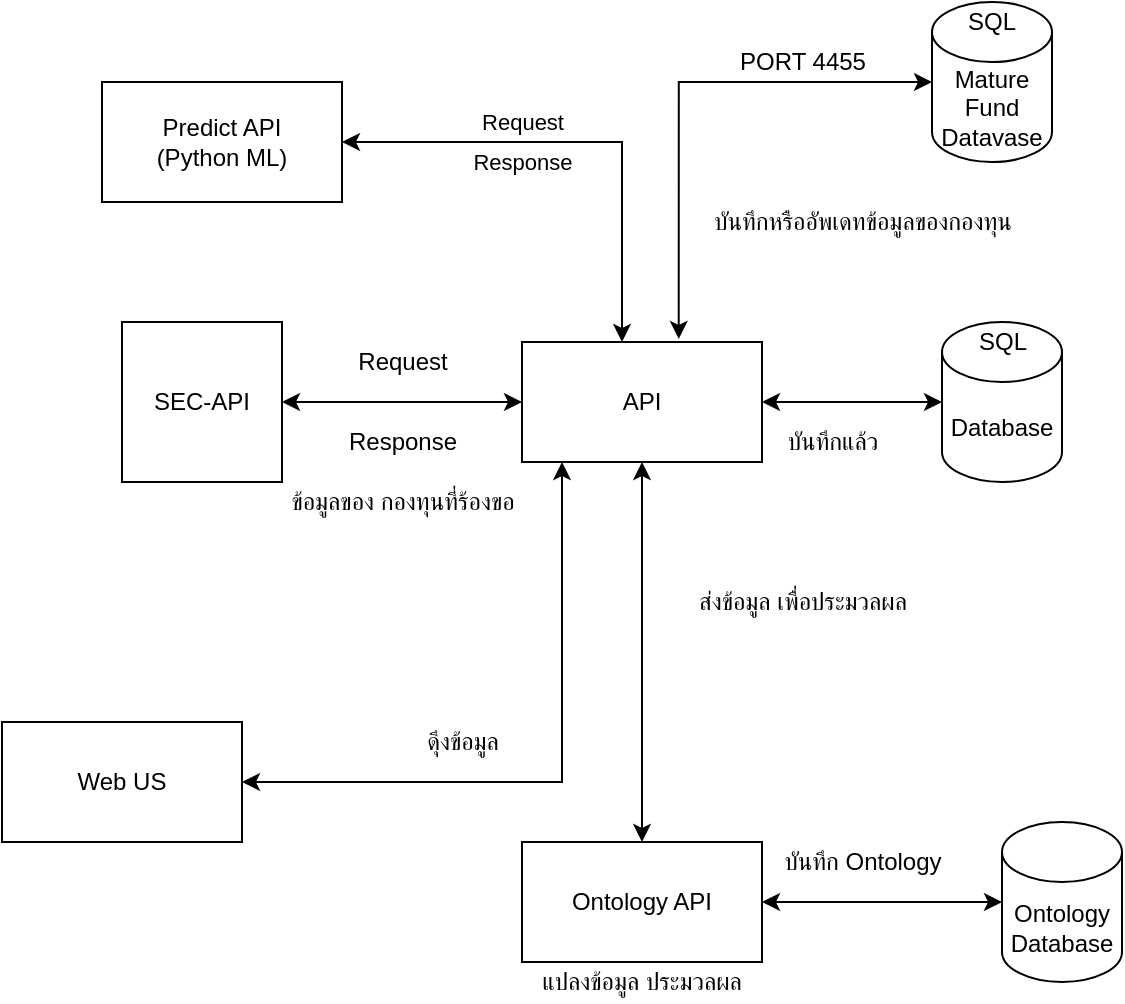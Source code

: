 <mxfile version="14.2.4" type="embed">
    <diagram id="gRBI3I0pX8M-mybBj-Ol" name="Architect">
        <mxGraphModel dx="1236" dy="941" grid="1" gridSize="10" guides="1" tooltips="1" connect="1" arrows="1" fold="1" page="1" pageScale="1" pageWidth="827" pageHeight="1169" math="0" shadow="0">
            <root>
                <mxCell id="0"/>
                <mxCell id="1" parent="0"/>
                <mxCell id="LfQHeROU4mgIVNuJvFk8-1" value="Database" style="shape=cylinder3;whiteSpace=wrap;html=1;boundedLbl=1;backgroundOutline=1;size=15;" parent="1" vertex="1">
                    <mxGeometry x="580" y="240" width="60" height="80" as="geometry"/>
                </mxCell>
                <mxCell id="LfQHeROU4mgIVNuJvFk8-3" value="SEC-API" style="whiteSpace=wrap;html=1;aspect=fixed;" parent="1" vertex="1">
                    <mxGeometry x="170" y="240" width="80" height="80" as="geometry"/>
                </mxCell>
                <mxCell id="LfQHeROU4mgIVNuJvFk8-5" style="edgeStyle=orthogonalEdgeStyle;rounded=0;orthogonalLoop=1;jettySize=auto;html=1;startArrow=classic;startFill=1;" parent="1" source="LfQHeROU4mgIVNuJvFk8-4" target="LfQHeROU4mgIVNuJvFk8-1" edge="1">
                    <mxGeometry relative="1" as="geometry"/>
                </mxCell>
                <mxCell id="LfQHeROU4mgIVNuJvFk8-6" style="edgeStyle=orthogonalEdgeStyle;rounded=0;orthogonalLoop=1;jettySize=auto;html=1;startArrow=classic;startFill=1;" parent="1" source="LfQHeROU4mgIVNuJvFk8-4" target="LfQHeROU4mgIVNuJvFk8-3" edge="1">
                    <mxGeometry relative="1" as="geometry"/>
                </mxCell>
                <mxCell id="3" value="Request" style="edgeStyle=orthogonalEdgeStyle;rounded=0;orthogonalLoop=1;jettySize=auto;html=1;entryX=1;entryY=0.5;entryDx=0;entryDy=0;startArrow=classic;startFill=1;" edge="1" parent="1" source="LfQHeROU4mgIVNuJvFk8-4" target="2">
                    <mxGeometry x="0.25" y="-10" relative="1" as="geometry">
                        <Array as="points">
                            <mxPoint x="420" y="150"/>
                        </Array>
                        <mxPoint as="offset"/>
                    </mxGeometry>
                </mxCell>
                <mxCell id="4" value="Response" style="edgeLabel;html=1;align=center;verticalAlign=middle;resizable=0;points=[];" vertex="1" connectable="0" parent="3">
                    <mxGeometry x="0.064" relative="1" as="geometry">
                        <mxPoint x="-22.5" y="10" as="offset"/>
                    </mxGeometry>
                </mxCell>
                <mxCell id="LfQHeROU4mgIVNuJvFk8-4" value="API" style="rounded=0;whiteSpace=wrap;html=1;" parent="1" vertex="1">
                    <mxGeometry x="370" y="250" width="120" height="60" as="geometry"/>
                </mxCell>
                <mxCell id="LfQHeROU4mgIVNuJvFk8-7" value="Request" style="text;html=1;align=center;verticalAlign=middle;resizable=0;points=[];autosize=1;" parent="1" vertex="1">
                    <mxGeometry x="280" y="250" width="60" height="20" as="geometry"/>
                </mxCell>
                <mxCell id="LfQHeROU4mgIVNuJvFk8-8" value="Response" style="text;html=1;align=center;verticalAlign=middle;resizable=0;points=[];autosize=1;" parent="1" vertex="1">
                    <mxGeometry x="275" y="290" width="70" height="20" as="geometry"/>
                </mxCell>
                <mxCell id="LfQHeROU4mgIVNuJvFk8-9" value="ข้อมูลของ กองทุนที่ร้องขอ" style="text;html=1;align=center;verticalAlign=middle;resizable=0;points=[];autosize=1;" parent="1" vertex="1">
                    <mxGeometry x="235" y="320" width="150" height="20" as="geometry"/>
                </mxCell>
                <mxCell id="LfQHeROU4mgIVNuJvFk8-10" value="บันทึกหรืออัพเดทข้อมูลของกองทุน" style="text;html=1;align=center;verticalAlign=middle;resizable=0;points=[];autosize=1;" parent="1" vertex="1">
                    <mxGeometry x="445" y="180" width="190" height="20" as="geometry"/>
                </mxCell>
                <mxCell id="LfQHeROU4mgIVNuJvFk8-11" value="บันทึกแล้ว" style="text;html=1;align=center;verticalAlign=middle;resizable=0;points=[];autosize=1;" parent="1" vertex="1">
                    <mxGeometry x="490" y="290" width="70" height="20" as="geometry"/>
                </mxCell>
                <mxCell id="LfQHeROU4mgIVNuJvFk8-13" style="edgeStyle=orthogonalEdgeStyle;rounded=0;orthogonalLoop=1;jettySize=auto;html=1;startArrow=classic;startFill=1;exitX=1;exitY=0.5;exitDx=0;exitDy=0;" parent="1" target="LfQHeROU4mgIVNuJvFk8-4" edge="1" source="LfQHeROU4mgIVNuJvFk8-12">
                    <mxGeometry relative="1" as="geometry">
                        <mxPoint x="230" y="470" as="sourcePoint"/>
                        <Array as="points">
                            <mxPoint x="390" y="470"/>
                        </Array>
                    </mxGeometry>
                </mxCell>
                <mxCell id="LfQHeROU4mgIVNuJvFk8-12" value="Web US" style="rounded=0;whiteSpace=wrap;html=1;" parent="1" vertex="1">
                    <mxGeometry x="110" y="440" width="120" height="60" as="geometry"/>
                </mxCell>
                <mxCell id="LfQHeROU4mgIVNuJvFk8-15" value="Ontology Database" style="shape=cylinder3;whiteSpace=wrap;html=1;boundedLbl=1;backgroundOutline=1;size=15;" parent="1" vertex="1">
                    <mxGeometry x="610" y="490" width="60" height="80" as="geometry"/>
                </mxCell>
                <mxCell id="LfQHeROU4mgIVNuJvFk8-17" style="edgeStyle=orthogonalEdgeStyle;rounded=0;orthogonalLoop=1;jettySize=auto;html=1;startArrow=classic;startFill=1;" parent="1" source="LfQHeROU4mgIVNuJvFk8-16" target="LfQHeROU4mgIVNuJvFk8-15" edge="1">
                    <mxGeometry relative="1" as="geometry">
                        <mxPoint x="600" y="530" as="targetPoint"/>
                    </mxGeometry>
                </mxCell>
                <mxCell id="LfQHeROU4mgIVNuJvFk8-19" style="edgeStyle=orthogonalEdgeStyle;rounded=0;orthogonalLoop=1;jettySize=auto;html=1;startArrow=classic;startFill=1;" parent="1" source="LfQHeROU4mgIVNuJvFk8-16" target="LfQHeROU4mgIVNuJvFk8-4" edge="1">
                    <mxGeometry relative="1" as="geometry"/>
                </mxCell>
                <mxCell id="LfQHeROU4mgIVNuJvFk8-16" value="Ontology API" style="rounded=0;whiteSpace=wrap;html=1;" parent="1" vertex="1">
                    <mxGeometry x="370" y="500" width="120" height="60" as="geometry"/>
                </mxCell>
                <mxCell id="LfQHeROU4mgIVNuJvFk8-20" value="ดุึงข้อมูล" style="text;html=1;align=center;verticalAlign=middle;resizable=0;points=[];autosize=1;" parent="1" vertex="1">
                    <mxGeometry x="310" y="440" width="60" height="20" as="geometry"/>
                </mxCell>
                <mxCell id="LfQHeROU4mgIVNuJvFk8-21" value="บันทึก Ontology" style="text;html=1;align=center;verticalAlign=middle;resizable=0;points=[];autosize=1;" parent="1" vertex="1">
                    <mxGeometry x="490" y="500" width="100" height="20" as="geometry"/>
                </mxCell>
                <mxCell id="LfQHeROU4mgIVNuJvFk8-22" value="แปลงข้อมูล ประมวลผล" style="text;html=1;strokeColor=none;fillColor=none;align=center;verticalAlign=middle;whiteSpace=wrap;rounded=0;" parent="1" vertex="1">
                    <mxGeometry x="350" y="560" width="160" height="20" as="geometry"/>
                </mxCell>
                <mxCell id="LfQHeROU4mgIVNuJvFk8-23" value="ส่งข้อมูล เพื่อประมวลผล" style="text;html=1;align=center;verticalAlign=middle;resizable=0;points=[];autosize=1;" parent="1" vertex="1">
                    <mxGeometry x="445" y="370" width="130" height="20" as="geometry"/>
                </mxCell>
                <mxCell id="LfQHeROU4mgIVNuJvFk8-28" style="edgeStyle=orthogonalEdgeStyle;rounded=0;orthogonalLoop=1;jettySize=auto;html=1;entryX=0.653;entryY=-0.026;entryDx=0;entryDy=0;entryPerimeter=0;startArrow=classic;startFill=1;" parent="1" source="LfQHeROU4mgIVNuJvFk8-27" target="LfQHeROU4mgIVNuJvFk8-4" edge="1">
                    <mxGeometry relative="1" as="geometry"/>
                </mxCell>
                <mxCell id="LfQHeROU4mgIVNuJvFk8-27" value="Mature Fund Datavase" style="shape=cylinder3;whiteSpace=wrap;html=1;boundedLbl=1;backgroundOutline=1;size=15;" parent="1" vertex="1">
                    <mxGeometry x="575" y="80" width="60" height="80" as="geometry"/>
                </mxCell>
                <mxCell id="LfQHeROU4mgIVNuJvFk8-31" value="PORT 4455" style="text;html=1;align=center;verticalAlign=middle;resizable=0;points=[];autosize=1;" parent="1" vertex="1">
                    <mxGeometry x="470" y="100" width="80" height="20" as="geometry"/>
                </mxCell>
                <mxCell id="LfQHeROU4mgIVNuJvFk8-33" value="SQL" style="text;html=1;align=center;verticalAlign=middle;resizable=0;points=[];autosize=1;" parent="1" vertex="1">
                    <mxGeometry x="590" y="240" width="40" height="20" as="geometry"/>
                </mxCell>
                <mxCell id="LfQHeROU4mgIVNuJvFk8-34" value="SQL" style="text;html=1;strokeColor=none;fillColor=none;align=center;verticalAlign=middle;whiteSpace=wrap;rounded=0;" parent="1" vertex="1">
                    <mxGeometry x="585" y="80" width="40" height="20" as="geometry"/>
                </mxCell>
                <mxCell id="2" value="Predict API&lt;br&gt;(Python ML)&lt;br&gt;" style="rounded=0;whiteSpace=wrap;html=1;" vertex="1" parent="1">
                    <mxGeometry x="160" y="120" width="120" height="60" as="geometry"/>
                </mxCell>
            </root>
        </mxGraphModel>
    </diagram>
</mxfile>